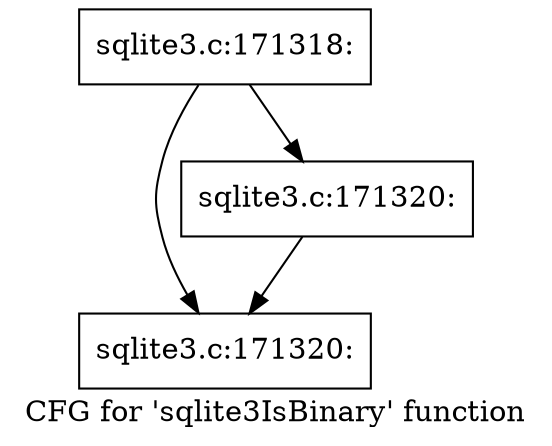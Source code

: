 digraph "CFG for 'sqlite3IsBinary' function" {
	label="CFG for 'sqlite3IsBinary' function";

	Node0x55c0f9495d60 [shape=record,label="{sqlite3.c:171318:}"];
	Node0x55c0f9495d60 -> Node0x55c0f9496130;
	Node0x55c0f9495d60 -> Node0x55c0f9496180;
	Node0x55c0f9496180 [shape=record,label="{sqlite3.c:171320:}"];
	Node0x55c0f9496180 -> Node0x55c0f9496130;
	Node0x55c0f9496130 [shape=record,label="{sqlite3.c:171320:}"];
}
